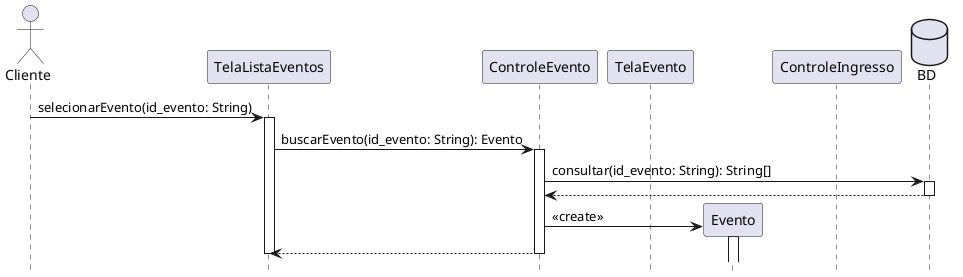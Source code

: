 @startuml "Selecionar Evento"
hide footbox
actor Cliente as cliente_ator
participant TelaListaEventos as tela_lista_eventos
participant ControleEvento as controle_evento
participant TelaEvento as tela_evento
participant Evento as evento
participant ControleIngresso as controle_ingresso

database BD as bd
cliente_ator -> tela_lista_eventos: selecionarEvento(id_evento: String)
activate tela_lista_eventos

tela_lista_eventos -> controle_evento: buscarEvento(id_evento: String): Evento
activate controle_evento

controle_evento -> bd: consultar(id_evento: String): String[]
activate bd

bd --> controle_evento
deactivate bd

controle_evento -> evento**: <<create>>
activate evento

controle_evento --> tela_lista_eventos
deactivate controle_evento
deactivate tela_lista_eventos

@enduml